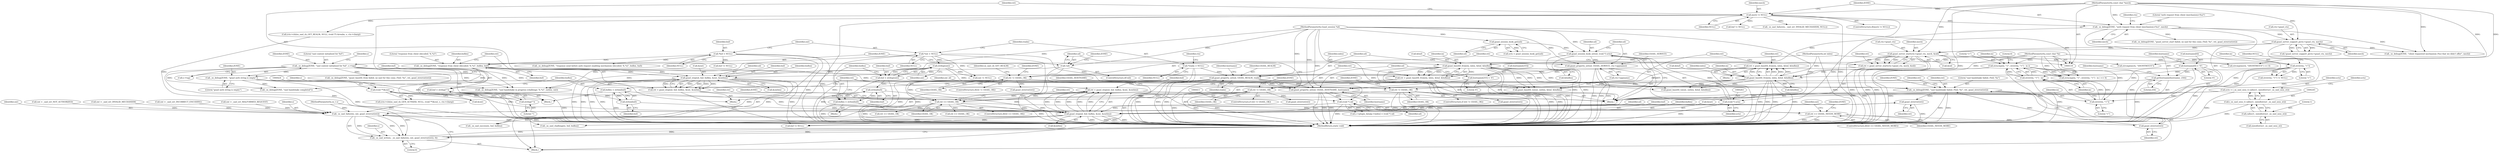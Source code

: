 digraph "0_jabberd2_8416ae54ecefa670534f27a31db71d048b9c7f16_0@API" {
"1000789" [label="(Call,gsasl_strerror(ret))"];
"1000747" [label="(Call,_sx_debug(ZONE, \"sasl handshake failed; (%d): %s\", ret, gsasl_strerror(ret)))"];
"1000396" [label="(Call,_sx_debug(ZONE, \"sasl context initialised for %d\", s->tag))"];
"1000168" [label="(Call,_sx_debug(ZONE, \"auth request from client (mechanism=%s)\", mech))"];
"1000164" [label="(Call,mech != NULL)"];
"1000123" [label="(MethodParameterIn,const char *mech)"];
"1000570" [label="(Call,_sx_debug(ZONE, \"response from client (decoded: %.*s)\", buflen, buf))"];
"1000140" [label="(Call,*buf = NULL)"];
"1000458" [label="(Call,_sx_debug(ZONE, \"gsasl auth string is empty\"))"];
"1000751" [label="(Call,gsasl_strerror(ret))"];
"1000680" [label="(Call,ret == GSASL_NEEDS_MORE)"];
"1000592" [label="(Call,ret == GSASL_OK)"];
"1000506" [label="(Call,ret = gsasl_step(sd, buf, buflen, &out, &outlen))"];
"1000508" [label="(Call,gsasl_step(sd, buf, buflen, &out, &outlen))"];
"1000410" [label="(Call,(void *) sd)"];
"1000288" [label="(Call,gsasl_property_set(sd, GSASL_HOSTNAME, hostname))"];
"1000271" [label="(Call,gsasl_property_set(sd, GSASL_REALM, realm))"];
"1000265" [label="(Call,gsasl_property_set(sd, GSASL_SERVICE, ctx->appname))"];
"1000260" [label="(Call,gsasl_session_hook_set(sd, (void *) sctx))"];
"1000234" [label="(Call,gsasl_session_hook_get(sd))"];
"1000122" [label="(MethodParameterIn,Gsasl_session *sd)"];
"1000262" [label="(Call,(void *) sctx)"];
"1000242" [label="(Call,sctx = (_sx_sasl_sess_t) calloc(1, sizeof(struct _sx_sasl_sess_st)))"];
"1000244" [label="(Call,(_sx_sasl_sess_t) calloc(1, sizeof(struct _sx_sasl_sess_st)))"];
"1000246" [label="(Call,calloc(1, sizeof(struct _sx_sasl_sess_st)))"];
"1000148" [label="(Call,*realm = NULL)"];
"1000283" [label="(Call,hostname[255] = '\0')"];
"1000275" [label="(Call,hostname[0] = '\0')"];
"1000280" [label="(Call,gethostname(hostname, 256))"];
"1000467" [label="(Call,strlen(buf))"];
"1000461" [label="(Call,buf = strdup(\"\"))"];
"1000463" [label="(Call,strdup(\"\"))"];
"1000437" [label="(Call,strlen(buf))"];
"1000431" [label="(Call,buf = strdup(out))"];
"1000433" [label="(Call,strdup(out))"];
"1000144" [label="(Call,*out = NULL)"];
"1000435" [label="(Call,buflen = strlen(buf))"];
"1000465" [label="(Call,buflen = strlen(buf))"];
"1000423" [label="(Call,(void **)&out)"];
"1000575" [label="(Call,ret = gsasl_step(sd, buf, buflen, &out, &outlen))"];
"1000577" [label="(Call,gsasl_step(sd, buf, buflen, &out, &outlen))"];
"1000548" [label="(Call,!sd)"];
"1000481" [label="(Call,ret != GSASL_OK)"];
"1000471" [label="(Call,ret = gsasl_base64_from(in, inlen, &buf, &buflen))"];
"1000473" [label="(Call,gsasl_base64_from(in, inlen, &buf, &buflen))"];
"1000448" [label="(Call,strncmp(in, \"=\", strstr(in, \"<\") - in ))"];
"1000451" [label="(Call,strstr(in, \"<\") - in)"];
"1000452" [label="(Call,strstr(in, \"<\"))"];
"1000443" [label="(Call,strstr(in, \"<\"))"];
"1000124" [label="(MethodParameterIn,const char *in)"];
"1000125" [label="(MethodParameterIn,int inlen)"];
"1000202" [label="(Call,ret != GSASL_OK)"];
"1000192" [label="(Call,ret = gsasl_server_start(ctx->gsasl_ctx, mech, &sd))"];
"1000194" [label="(Call,gsasl_server_start(ctx->gsasl_ctx, mech, &sd))"];
"1000174" [label="(Call,gsasl_server_support_p(ctx->gsasl_ctx, mech))"];
"1000528" [label="(Call,ret != GSASL_OK)"];
"1000518" [label="(Call,ret = gsasl_base64_from(in, inlen, &buf, &buflen))"];
"1000520" [label="(Call,gsasl_base64_from(in, inlen, &buf, &buflen))"];
"1000786" [label="(Call,_sx_sasl_failure(s, out, gsasl_strerror(ret)))"];
"1000784" [label="(Call,_sx_nad_write(s, _sx_sasl_failure(s, out, gsasl_strerror(ret)), 0))"];
"1000786" [label="(Call,_sx_sasl_failure(s, out, gsasl_strerror(ret)))"];
"1000283" [label="(Call,hostname[255] = '\0')"];
"1000204" [label="(Identifier,GSASL_OK)"];
"1000576" [label="(Identifier,ret)"];
"1000465" [label="(Call,buflen = strlen(buf))"];
"1000124" [label="(MethodParameterIn,const char *in)"];
"1000748" [label="(Identifier,ZONE)"];
"1000438" [label="(Identifier,buf)"];
"1000275" [label="(Call,hostname[0] = '\0')"];
"1000279" [label="(Literal,'\0')"];
"1000443" [label="(Call,strstr(in, \"<\"))"];
"1000527" [label="(ControlStructure,if (ret != GSASL_OK))"];
"1000523" [label="(Call,&buf)"];
"1000277" [label="(Identifier,hostname)"];
"1000573" [label="(Identifier,buflen)"];
"1000597" [label="(Identifier,ZONE)"];
"1000507" [label="(Identifier,ret)"];
"1000420" [label="(Call,(ctx->cb)(sx_sasl_cb_GEN_AUTHZID, NULL, (void **)&out, s, ctx->cbarg))"];
"1000252" [label="(Identifier,sctx)"];
"1000463" [label="(Call,strdup(\"\"))"];
"1000536" [label="(Call,gsasl_strerror(ret))"];
"1000203" [label="(Identifier,ret)"];
"1000685" [label="(Identifier,ZONE)"];
"1000458" [label="(Call,_sx_debug(ZONE, \"gsasl auth string is empty\"))"];
"1000264" [label="(Identifier,sctx)"];
"1000399" [label="(Call,s->tag)"];
"1000166" [label="(Identifier,NULL)"];
"1000552" [label="(Identifier,ZONE)"];
"1000754" [label="(Identifier,ret)"];
"1000272" [label="(Identifier,sd)"];
"1000442" [label="(Call,strstr(in, \"<\") != NULL)"];
"1000547" [label="(ControlStructure,if(!sd))"];
"1000609" [label="(Call,ret == GSASL_OK)"];
"1000510" [label="(Identifier,buf)"];
"1000615" [label="(Call,_sx_sasl_success(s, buf, buflen))"];
"1000472" [label="(Identifier,ret)"];
"1000201" [label="(ControlStructure,if(ret != GSASL_OK))"];
"1000548" [label="(Call,!sd)"];
"1000405" [label="(Identifier,s)"];
"1000432" [label="(Identifier,buf)"];
"1000747" [label="(Call,_sx_debug(ZONE, \"sasl handshake failed; (%d): %s\", ret, gsasl_strerror(ret)))"];
"1000260" [label="(Call,gsasl_session_hook_set(sd, (void *) sctx))"];
"1000519" [label="(Identifier,ret)"];
"1000473" [label="(Call,gsasl_base64_from(in, inlen, &buf, &buflen))"];
"1000175" [label="(Call,ctx->gsasl_ctx)"];
"1000180" [label="(Call,_sx_debug(ZONE, \"client requested mechanism (%s) that we didn't offer\", mech))"];
"1000456" [label="(Literal,0)"];
"1000450" [label="(Literal,\"=\")"];
"1000268" [label="(Call,ctx->appname)"];
"1000691" [label="(Call,gsasl_base64_to(out, outlen, &buf, &buflen))"];
"1000434" [label="(Identifier,out)"];
"1000470" [label="(Block,)"];
"1000506" [label="(Call,ret = gsasl_step(sd, buf, buflen, &out, &outlen))"];
"1000246" [label="(Call,calloc(1, sizeof(struct _sx_sasl_sess_st)))"];
"1000486" [label="(Identifier,ZONE)"];
"1000743" [label="(Identifier,out)"];
"1000594" [label="(Identifier,GSASL_OK)"];
"1000222" [label="(Identifier,sx_sasl_cb_GET_REALM)"];
"1000199" [label="(Call,&sd)"];
"1000751" [label="(Call,gsasl_strerror(ret))"];
"1000423" [label="(Call,(void **)&out)"];
"1000460" [label="(Literal,\"gsasl auth string is empty\")"];
"1000165" [label="(Identifier,mech)"];
"1000570" [label="(Call,_sx_debug(ZONE, \"response from client (decoded: %.*s)\", buflen, buf))"];
"1000173" [label="(Call,!gsasl_server_support_p(ctx->gsasl_ctx, mech))"];
"1000752" [label="(Identifier,ret)"];
"1000596" [label="(Call,_sx_debug(ZONE, \"sasl handshake completed\"))"];
"1000679" [label="(ControlStructure,if(ret == GSASL_NEEDS_MORE))"];
"1000520" [label="(Call,gsasl_base64_from(in, inlen, &buf, &buflen))"];
"1000681" [label="(Identifier,ret)"];
"1000194" [label="(Call,gsasl_server_start(ctx->gsasl_ctx, mech, &sd))"];
"1000564" [label="(Call,buf != NULL)"];
"1000682" [label="(Identifier,GSASL_NEEDS_MORE)"];
"1000265" [label="(Call,gsasl_property_set(sd, GSASL_SERVICE, ctx->appname))"];
"1000784" [label="(Call,_sx_nad_write(s, _sx_sasl_failure(s, out, gsasl_strerror(ret)), 0))"];
"1000517" [label="(Block,)"];
"1000592" [label="(Call,ret == GSASL_OK)"];
"1000168" [label="(Call,_sx_debug(ZONE, \"auth request from client (mechanism=%s)\", mech))"];
"1000480" [label="(ControlStructure,if (ret != GSASL_OK))"];
"1000123" [label="(MethodParameterIn,const char *mech)"];
"1000788" [label="(Identifier,out)"];
"1000433" [label="(Call,strdup(out))"];
"1000198" [label="(Identifier,mech)"];
"1000140" [label="(Call,*buf = NULL)"];
"1000261" [label="(Identifier,sd)"];
"1000699" [label="(Call,ret == GSASL_OK)"];
"1000120" [label="(MethodParameterIn,sx_t s)"];
"1000485" [label="(Call,_sx_debug(ZONE, \"gsasl_base64_from failed, no sasl for this conn; (%d): %s\", ret, gsasl_strerror(ret)))"];
"1000415" [label="(Call,strcmp(mech, \"ANONYMOUS\"))"];
"1000419" [label="(Block,)"];
"1000410" [label="(Call,(void *) sd)"];
"1000500" [label="(Call,buf != NULL)"];
"1000144" [label="(Call,*out = NULL)"];
"1000792" [label="(MethodReturn,static void)"];
"1000571" [label="(Identifier,ZONE)"];
"1000577" [label="(Call,gsasl_step(sd, buf, buflen, &out, &outlen))"];
"1000579" [label="(Identifier,buf)"];
"1000235" [label="(Identifier,sd)"];
"1000242" [label="(Call,sctx = (_sx_sasl_sess_t) calloc(1, sizeof(struct _sx_sasl_sess_st)))"];
"1000284" [label="(Call,hostname[255])"];
"1000282" [label="(Literal,256)"];
"1000437" [label="(Call,strlen(buf))"];
"1000742" [label="(Call,out != NULL)"];
"1000446" [label="(Identifier,NULL)"];
"1000148" [label="(Call,*realm = NULL)"];
"1000530" [label="(Identifier,GSASL_OK)"];
"1000287" [label="(Literal,'\0')"];
"1000412" [label="(Identifier,sd)"];
"1000232" [label="(Call,sctx = gsasl_session_hook_get(sd))"];
"1000511" [label="(Identifier,buflen)"];
"1000396" [label="(Call,_sx_debug(ZONE, \"sasl context initialised for %d\", s->tag))"];
"1000448" [label="(Call,strncmp(in, \"=\", strstr(in, \"<\") - in ))"];
"1000549" [label="(Identifier,sd)"];
"1000427" [label="(Identifier,s)"];
"1000474" [label="(Identifier,in)"];
"1000444" [label="(Identifier,in)"];
"1000586" [label="(Call,buf != NULL)"];
"1000451" [label="(Call,strstr(in, \"<\") - in)"];
"1000705" [label="(Call,_sx_sasl_challenge(s, buf, buflen))"];
"1000459" [label="(Identifier,ZONE)"];
"1000169" [label="(Identifier,ZONE)"];
"1000267" [label="(Identifier,GSASL_SERVICE)"];
"1000452" [label="(Call,strstr(in, \"<\"))"];
"1000455" [label="(Identifier,in)"];
"1000461" [label="(Call,buf = strdup(\"\"))"];
"1000285" [label="(Identifier,hostname)"];
"1000291" [label="(Identifier,hostname)"];
"1000476" [label="(Call,&buf)"];
"1000141" [label="(Identifier,buf)"];
"1000186" [label="(Call,_sx_sasl_failure(s, _sasl_err_INVALID_MECHANISM, NULL))"];
"1000750" [label="(Identifier,ret)"];
"1000435" [label="(Call,buflen = strlen(buf))"];
"1000195" [label="(Call,ctx->gsasl_ctx)"];
"1000525" [label="(Call,&buflen)"];
"1000583" [label="(Call,&outlen)"];
"1000447" [label="(Call,strncmp(in, \"=\", strstr(in, \"<\") - in ) == 0)"];
"1000521" [label="(Identifier,in)"];
"1000142" [label="(Identifier,NULL)"];
"1000266" [label="(Identifier,sd)"];
"1000790" [label="(Identifier,ret)"];
"1000489" [label="(Call,gsasl_strerror(ret))"];
"1000234" [label="(Call,gsasl_session_hook_get(sd))"];
"1000765" [label="(Call,out = _sasl_err_NOT_AUTHORIZED)"];
"1000771" [label="(Call,out = _sasl_err_INVALID_MECHANISM)"];
"1000475" [label="(Identifier,inlen)"];
"1000126" [label="(Block,)"];
"1000248" [label="(Call,sizeof(struct _sx_sasl_sess_st))"];
"1000587" [label="(Identifier,buf)"];
"1000468" [label="(Identifier,buf)"];
"1000244" [label="(Call,(_sx_sasl_sess_t) calloc(1, sizeof(struct _sx_sasl_sess_st)))"];
"1000176" [label="(Identifier,ctx)"];
"1000478" [label="(Call,&buflen)"];
"1000431" [label="(Call,buf = strdup(out))"];
"1000170" [label="(Literal,\"auth request from client (mechanism=%s)\")"];
"1000146" [label="(Identifier,NULL)"];
"1000290" [label="(Identifier,GSASL_HOSTNAME)"];
"1000791" [label="(Literal,0)"];
"1000522" [label="(Identifier,inlen)"];
"1000483" [label="(Identifier,GSASL_OK)"];
"1000158" [label="(Identifier,ctx)"];
"1000518" [label="(Call,ret = gsasl_base64_from(in, inlen, &buf, &buflen))"];
"1000271" [label="(Call,gsasl_property_set(sd, GSASL_REALM, realm))"];
"1000163" [label="(ControlStructure,if(mech != NULL))"];
"1000149" [label="(Identifier,realm)"];
"1000293" [label="(Identifier,ext_id)"];
"1000445" [label="(Literal,\"<\")"];
"1000574" [label="(Identifier,buf)"];
"1000122" [label="(MethodParameterIn,Gsasl_session *sd)"];
"1000467" [label="(Call,strlen(buf))"];
"1000572" [label="(Literal,\"response from client (decoded: %.*s)\")"];
"1000471" [label="(Call,ret = gsasl_base64_from(in, inlen, &buf, &buflen))"];
"1000449" [label="(Identifier,in)"];
"1000193" [label="(Identifier,ret)"];
"1000591" [label="(ControlStructure,if(ret == GSASL_OK))"];
"1000684" [label="(Call,_sx_debug(ZONE, \"sasl handshake in progress (challenge: %.*s)\", outlen, out))"];
"1000512" [label="(Call,&out)"];
"1000276" [label="(Call,hostname[0])"];
"1000207" [label="(Identifier,ZONE)"];
"1000262" [label="(Call,(void *) sctx)"];
"1000414" [label="(Call,strcmp(mech, \"ANONYMOUS\") == 0)"];
"1000288" [label="(Call,gsasl_property_set(sd, GSASL_HOSTNAME, hostname))"];
"1000529" [label="(Identifier,ret)"];
"1000464" [label="(Literal,\"\")"];
"1000580" [label="(Identifier,buflen)"];
"1000192" [label="(Call,ret = gsasl_server_start(ctx->gsasl_ctx, mech, &sd))"];
"1000289" [label="(Identifier,sd)"];
"1000575" [label="(Call,ret = gsasl_step(sd, buf, buflen, &out, &outlen))"];
"1000280" [label="(Call,gethostname(hostname, 256))"];
"1000150" [label="(Identifier,NULL)"];
"1000436" [label="(Identifier,buflen)"];
"1000454" [label="(Literal,\"<\")"];
"1000210" [label="(Call,gsasl_strerror(ret))"];
"1000509" [label="(Identifier,sd)"];
"1000581" [label="(Call,&out)"];
"1000125" [label="(MethodParameterIn,int inlen)"];
"1000247" [label="(Literal,1)"];
"1000785" [label="(Identifier,s)"];
"1000164" [label="(Call,mech != NULL)"];
"1000174" [label="(Call,gsasl_server_support_p(ctx->gsasl_ctx, mech))"];
"1000514" [label="(Call,&outlen)"];
"1000578" [label="(Identifier,sd)"];
"1000776" [label="(Call,out = _sasl_err_INCORRECT_ENCODING)"];
"1000508" [label="(Call,gsasl_step(sd, buf, buflen, &out, &outlen))"];
"1000453" [label="(Identifier,in)"];
"1000145" [label="(Identifier,out)"];
"1000171" [label="(Identifier,mech)"];
"1000397" [label="(Identifier,ZONE)"];
"1000457" [label="(Block,)"];
"1000281" [label="(Identifier,hostname)"];
"1000601" [label="(Call,gsasl_base64_to(out, outlen, &buf, &buflen))"];
"1000402" [label="(Call,s->plugin_data[p->index] = (void *) sd)"];
"1000178" [label="(Identifier,mech)"];
"1000680" [label="(Call,ret == GSASL_NEEDS_MORE)"];
"1000466" [label="(Identifier,buflen)"];
"1000781" [label="(Call,out = _sasl_err_MALFORMED_REQUEST)"];
"1000593" [label="(Identifier,ret)"];
"1000787" [label="(Identifier,s)"];
"1000273" [label="(Identifier,GSASL_REALM)"];
"1000528" [label="(Call,ret != GSASL_OK)"];
"1000749" [label="(Literal,\"sasl handshake failed; (%d): %s\")"];
"1000221" [label="(Call,(ctx->cb)(sx_sasl_cb_GET_REALM, NULL, (void **) &realm, s, ctx->cbarg))"];
"1000425" [label="(Call,&out)"];
"1000206" [label="(Call,_sx_debug(ZONE, \"gsasl_server_start failed, no sasl for this conn; (%d): %s\", ret, gsasl_strerror(ret)))"];
"1000482" [label="(Identifier,ret)"];
"1000551" [label="(Call,_sx_debug(ZONE, \"response send before auth request enabling mechanism (decoded: %.*s)\", buflen, buf))"];
"1000789" [label="(Call,gsasl_strerror(ret))"];
"1000243" [label="(Identifier,sctx)"];
"1000398" [label="(Literal,\"sasl context initialised for %d\")"];
"1000462" [label="(Identifier,buf)"];
"1000202" [label="(Call,ret != GSASL_OK)"];
"1000481" [label="(Call,ret != GSASL_OK)"];
"1000167" [label="(Block,)"];
"1000274" [label="(Identifier,realm)"];
"1000533" [label="(Identifier,ZONE)"];
"1000789" -> "1000786"  [label="AST: "];
"1000789" -> "1000790"  [label="CFG: "];
"1000790" -> "1000789"  [label="AST: "];
"1000786" -> "1000789"  [label="CFG: "];
"1000789" -> "1000792"  [label="DDG: "];
"1000789" -> "1000786"  [label="DDG: "];
"1000747" -> "1000789"  [label="DDG: "];
"1000747" -> "1000126"  [label="AST: "];
"1000747" -> "1000751"  [label="CFG: "];
"1000748" -> "1000747"  [label="AST: "];
"1000749" -> "1000747"  [label="AST: "];
"1000750" -> "1000747"  [label="AST: "];
"1000751" -> "1000747"  [label="AST: "];
"1000754" -> "1000747"  [label="CFG: "];
"1000747" -> "1000792"  [label="DDG: "];
"1000747" -> "1000792"  [label="DDG: "];
"1000396" -> "1000747"  [label="DDG: "];
"1000570" -> "1000747"  [label="DDG: "];
"1000458" -> "1000747"  [label="DDG: "];
"1000751" -> "1000747"  [label="DDG: "];
"1000396" -> "1000167"  [label="AST: "];
"1000396" -> "1000399"  [label="CFG: "];
"1000397" -> "1000396"  [label="AST: "];
"1000398" -> "1000396"  [label="AST: "];
"1000399" -> "1000396"  [label="AST: "];
"1000405" -> "1000396"  [label="CFG: "];
"1000396" -> "1000792"  [label="DDG: "];
"1000396" -> "1000792"  [label="DDG: "];
"1000168" -> "1000396"  [label="DDG: "];
"1000396" -> "1000458"  [label="DDG: "];
"1000396" -> "1000485"  [label="DDG: "];
"1000396" -> "1000596"  [label="DDG: "];
"1000396" -> "1000684"  [label="DDG: "];
"1000168" -> "1000167"  [label="AST: "];
"1000168" -> "1000171"  [label="CFG: "];
"1000169" -> "1000168"  [label="AST: "];
"1000170" -> "1000168"  [label="AST: "];
"1000171" -> "1000168"  [label="AST: "];
"1000176" -> "1000168"  [label="CFG: "];
"1000168" -> "1000792"  [label="DDG: "];
"1000164" -> "1000168"  [label="DDG: "];
"1000123" -> "1000168"  [label="DDG: "];
"1000168" -> "1000174"  [label="DDG: "];
"1000168" -> "1000180"  [label="DDG: "];
"1000168" -> "1000206"  [label="DDG: "];
"1000164" -> "1000163"  [label="AST: "];
"1000164" -> "1000166"  [label="CFG: "];
"1000165" -> "1000164"  [label="AST: "];
"1000166" -> "1000164"  [label="AST: "];
"1000169" -> "1000164"  [label="CFG: "];
"1000519" -> "1000164"  [label="CFG: "];
"1000164" -> "1000792"  [label="DDG: "];
"1000164" -> "1000792"  [label="DDG: "];
"1000164" -> "1000792"  [label="DDG: "];
"1000123" -> "1000164"  [label="DDG: "];
"1000164" -> "1000186"  [label="DDG: "];
"1000164" -> "1000221"  [label="DDG: "];
"1000164" -> "1000564"  [label="DDG: "];
"1000164" -> "1000586"  [label="DDG: "];
"1000123" -> "1000119"  [label="AST: "];
"1000123" -> "1000792"  [label="DDG: "];
"1000123" -> "1000174"  [label="DDG: "];
"1000123" -> "1000180"  [label="DDG: "];
"1000123" -> "1000194"  [label="DDG: "];
"1000123" -> "1000414"  [label="DDG: "];
"1000123" -> "1000415"  [label="DDG: "];
"1000570" -> "1000517"  [label="AST: "];
"1000570" -> "1000574"  [label="CFG: "];
"1000571" -> "1000570"  [label="AST: "];
"1000572" -> "1000570"  [label="AST: "];
"1000573" -> "1000570"  [label="AST: "];
"1000574" -> "1000570"  [label="AST: "];
"1000576" -> "1000570"  [label="CFG: "];
"1000570" -> "1000792"  [label="DDG: "];
"1000140" -> "1000570"  [label="DDG: "];
"1000570" -> "1000577"  [label="DDG: "];
"1000570" -> "1000577"  [label="DDG: "];
"1000570" -> "1000596"  [label="DDG: "];
"1000570" -> "1000684"  [label="DDG: "];
"1000140" -> "1000126"  [label="AST: "];
"1000140" -> "1000142"  [label="CFG: "];
"1000141" -> "1000140"  [label="AST: "];
"1000142" -> "1000140"  [label="AST: "];
"1000145" -> "1000140"  [label="CFG: "];
"1000140" -> "1000792"  [label="DDG: "];
"1000140" -> "1000500"  [label="DDG: "];
"1000140" -> "1000508"  [label="DDG: "];
"1000140" -> "1000551"  [label="DDG: "];
"1000458" -> "1000457"  [label="AST: "];
"1000458" -> "1000460"  [label="CFG: "];
"1000459" -> "1000458"  [label="AST: "];
"1000460" -> "1000458"  [label="AST: "];
"1000462" -> "1000458"  [label="CFG: "];
"1000458" -> "1000792"  [label="DDG: "];
"1000458" -> "1000596"  [label="DDG: "];
"1000458" -> "1000684"  [label="DDG: "];
"1000751" -> "1000752"  [label="CFG: "];
"1000752" -> "1000751"  [label="AST: "];
"1000680" -> "1000751"  [label="DDG: "];
"1000680" -> "1000679"  [label="AST: "];
"1000680" -> "1000682"  [label="CFG: "];
"1000681" -> "1000680"  [label="AST: "];
"1000682" -> "1000680"  [label="AST: "];
"1000685" -> "1000680"  [label="CFG: "];
"1000743" -> "1000680"  [label="CFG: "];
"1000680" -> "1000792"  [label="DDG: "];
"1000680" -> "1000792"  [label="DDG: "];
"1000592" -> "1000680"  [label="DDG: "];
"1000592" -> "1000591"  [label="AST: "];
"1000592" -> "1000594"  [label="CFG: "];
"1000593" -> "1000592"  [label="AST: "];
"1000594" -> "1000592"  [label="AST: "];
"1000597" -> "1000592"  [label="CFG: "];
"1000681" -> "1000592"  [label="CFG: "];
"1000592" -> "1000792"  [label="DDG: "];
"1000592" -> "1000792"  [label="DDG: "];
"1000506" -> "1000592"  [label="DDG: "];
"1000575" -> "1000592"  [label="DDG: "];
"1000481" -> "1000592"  [label="DDG: "];
"1000528" -> "1000592"  [label="DDG: "];
"1000202" -> "1000592"  [label="DDG: "];
"1000592" -> "1000609"  [label="DDG: "];
"1000592" -> "1000699"  [label="DDG: "];
"1000506" -> "1000167"  [label="AST: "];
"1000506" -> "1000508"  [label="CFG: "];
"1000507" -> "1000506"  [label="AST: "];
"1000508" -> "1000506"  [label="AST: "];
"1000587" -> "1000506"  [label="CFG: "];
"1000506" -> "1000792"  [label="DDG: "];
"1000508" -> "1000506"  [label="DDG: "];
"1000508" -> "1000506"  [label="DDG: "];
"1000508" -> "1000506"  [label="DDG: "];
"1000508" -> "1000506"  [label="DDG: "];
"1000508" -> "1000506"  [label="DDG: "];
"1000508" -> "1000514"  [label="CFG: "];
"1000509" -> "1000508"  [label="AST: "];
"1000510" -> "1000508"  [label="AST: "];
"1000511" -> "1000508"  [label="AST: "];
"1000512" -> "1000508"  [label="AST: "];
"1000514" -> "1000508"  [label="AST: "];
"1000508" -> "1000792"  [label="DDG: "];
"1000508" -> "1000792"  [label="DDG: "];
"1000508" -> "1000792"  [label="DDG: "];
"1000508" -> "1000792"  [label="DDG: "];
"1000410" -> "1000508"  [label="DDG: "];
"1000122" -> "1000508"  [label="DDG: "];
"1000467" -> "1000508"  [label="DDG: "];
"1000437" -> "1000508"  [label="DDG: "];
"1000435" -> "1000508"  [label="DDG: "];
"1000465" -> "1000508"  [label="DDG: "];
"1000423" -> "1000508"  [label="DDG: "];
"1000508" -> "1000586"  [label="DDG: "];
"1000508" -> "1000615"  [label="DDG: "];
"1000508" -> "1000705"  [label="DDG: "];
"1000410" -> "1000402"  [label="AST: "];
"1000410" -> "1000412"  [label="CFG: "];
"1000411" -> "1000410"  [label="AST: "];
"1000412" -> "1000410"  [label="AST: "];
"1000402" -> "1000410"  [label="CFG: "];
"1000410" -> "1000792"  [label="DDG: "];
"1000410" -> "1000402"  [label="DDG: "];
"1000288" -> "1000410"  [label="DDG: "];
"1000122" -> "1000410"  [label="DDG: "];
"1000288" -> "1000167"  [label="AST: "];
"1000288" -> "1000291"  [label="CFG: "];
"1000289" -> "1000288"  [label="AST: "];
"1000290" -> "1000288"  [label="AST: "];
"1000291" -> "1000288"  [label="AST: "];
"1000293" -> "1000288"  [label="CFG: "];
"1000288" -> "1000792"  [label="DDG: "];
"1000288" -> "1000792"  [label="DDG: "];
"1000288" -> "1000792"  [label="DDG: "];
"1000271" -> "1000288"  [label="DDG: "];
"1000122" -> "1000288"  [label="DDG: "];
"1000283" -> "1000288"  [label="DDG: "];
"1000275" -> "1000288"  [label="DDG: "];
"1000280" -> "1000288"  [label="DDG: "];
"1000271" -> "1000167"  [label="AST: "];
"1000271" -> "1000274"  [label="CFG: "];
"1000272" -> "1000271"  [label="AST: "];
"1000273" -> "1000271"  [label="AST: "];
"1000274" -> "1000271"  [label="AST: "];
"1000277" -> "1000271"  [label="CFG: "];
"1000271" -> "1000792"  [label="DDG: "];
"1000271" -> "1000792"  [label="DDG: "];
"1000271" -> "1000792"  [label="DDG: "];
"1000265" -> "1000271"  [label="DDG: "];
"1000122" -> "1000271"  [label="DDG: "];
"1000148" -> "1000271"  [label="DDG: "];
"1000265" -> "1000167"  [label="AST: "];
"1000265" -> "1000268"  [label="CFG: "];
"1000266" -> "1000265"  [label="AST: "];
"1000267" -> "1000265"  [label="AST: "];
"1000268" -> "1000265"  [label="AST: "];
"1000272" -> "1000265"  [label="CFG: "];
"1000265" -> "1000792"  [label="DDG: "];
"1000265" -> "1000792"  [label="DDG: "];
"1000265" -> "1000792"  [label="DDG: "];
"1000260" -> "1000265"  [label="DDG: "];
"1000122" -> "1000265"  [label="DDG: "];
"1000260" -> "1000167"  [label="AST: "];
"1000260" -> "1000262"  [label="CFG: "];
"1000261" -> "1000260"  [label="AST: "];
"1000262" -> "1000260"  [label="AST: "];
"1000266" -> "1000260"  [label="CFG: "];
"1000260" -> "1000792"  [label="DDG: "];
"1000260" -> "1000792"  [label="DDG: "];
"1000234" -> "1000260"  [label="DDG: "];
"1000122" -> "1000260"  [label="DDG: "];
"1000262" -> "1000260"  [label="DDG: "];
"1000234" -> "1000232"  [label="AST: "];
"1000234" -> "1000235"  [label="CFG: "];
"1000235" -> "1000234"  [label="AST: "];
"1000232" -> "1000234"  [label="CFG: "];
"1000234" -> "1000232"  [label="DDG: "];
"1000122" -> "1000234"  [label="DDG: "];
"1000122" -> "1000119"  [label="AST: "];
"1000122" -> "1000792"  [label="DDG: "];
"1000122" -> "1000548"  [label="DDG: "];
"1000122" -> "1000577"  [label="DDG: "];
"1000262" -> "1000264"  [label="CFG: "];
"1000263" -> "1000262"  [label="AST: "];
"1000264" -> "1000262"  [label="AST: "];
"1000262" -> "1000792"  [label="DDG: "];
"1000242" -> "1000262"  [label="DDG: "];
"1000242" -> "1000167"  [label="AST: "];
"1000242" -> "1000244"  [label="CFG: "];
"1000243" -> "1000242"  [label="AST: "];
"1000244" -> "1000242"  [label="AST: "];
"1000252" -> "1000242"  [label="CFG: "];
"1000242" -> "1000792"  [label="DDG: "];
"1000244" -> "1000242"  [label="DDG: "];
"1000244" -> "1000246"  [label="CFG: "];
"1000245" -> "1000244"  [label="AST: "];
"1000246" -> "1000244"  [label="AST: "];
"1000244" -> "1000792"  [label="DDG: "];
"1000246" -> "1000244"  [label="DDG: "];
"1000246" -> "1000248"  [label="CFG: "];
"1000247" -> "1000246"  [label="AST: "];
"1000248" -> "1000246"  [label="AST: "];
"1000148" -> "1000126"  [label="AST: "];
"1000148" -> "1000150"  [label="CFG: "];
"1000149" -> "1000148"  [label="AST: "];
"1000150" -> "1000148"  [label="AST: "];
"1000158" -> "1000148"  [label="CFG: "];
"1000148" -> "1000792"  [label="DDG: "];
"1000283" -> "1000167"  [label="AST: "];
"1000283" -> "1000287"  [label="CFG: "];
"1000284" -> "1000283"  [label="AST: "];
"1000287" -> "1000283"  [label="AST: "];
"1000289" -> "1000283"  [label="CFG: "];
"1000283" -> "1000792"  [label="DDG: "];
"1000275" -> "1000167"  [label="AST: "];
"1000275" -> "1000279"  [label="CFG: "];
"1000276" -> "1000275"  [label="AST: "];
"1000279" -> "1000275"  [label="AST: "];
"1000281" -> "1000275"  [label="CFG: "];
"1000275" -> "1000792"  [label="DDG: "];
"1000275" -> "1000280"  [label="DDG: "];
"1000280" -> "1000167"  [label="AST: "];
"1000280" -> "1000282"  [label="CFG: "];
"1000281" -> "1000280"  [label="AST: "];
"1000282" -> "1000280"  [label="AST: "];
"1000285" -> "1000280"  [label="CFG: "];
"1000280" -> "1000792"  [label="DDG: "];
"1000467" -> "1000465"  [label="AST: "];
"1000467" -> "1000468"  [label="CFG: "];
"1000468" -> "1000467"  [label="AST: "];
"1000465" -> "1000467"  [label="CFG: "];
"1000467" -> "1000465"  [label="DDG: "];
"1000461" -> "1000467"  [label="DDG: "];
"1000461" -> "1000457"  [label="AST: "];
"1000461" -> "1000463"  [label="CFG: "];
"1000462" -> "1000461"  [label="AST: "];
"1000463" -> "1000461"  [label="AST: "];
"1000466" -> "1000461"  [label="CFG: "];
"1000461" -> "1000792"  [label="DDG: "];
"1000463" -> "1000461"  [label="DDG: "];
"1000463" -> "1000464"  [label="CFG: "];
"1000464" -> "1000463"  [label="AST: "];
"1000437" -> "1000435"  [label="AST: "];
"1000437" -> "1000438"  [label="CFG: "];
"1000438" -> "1000437"  [label="AST: "];
"1000435" -> "1000437"  [label="CFG: "];
"1000437" -> "1000435"  [label="DDG: "];
"1000431" -> "1000437"  [label="DDG: "];
"1000431" -> "1000419"  [label="AST: "];
"1000431" -> "1000433"  [label="CFG: "];
"1000432" -> "1000431"  [label="AST: "];
"1000433" -> "1000431"  [label="AST: "];
"1000436" -> "1000431"  [label="CFG: "];
"1000431" -> "1000792"  [label="DDG: "];
"1000433" -> "1000431"  [label="DDG: "];
"1000433" -> "1000434"  [label="CFG: "];
"1000434" -> "1000433"  [label="AST: "];
"1000144" -> "1000433"  [label="DDG: "];
"1000433" -> "1000601"  [label="DDG: "];
"1000433" -> "1000684"  [label="DDG: "];
"1000433" -> "1000742"  [label="DDG: "];
"1000144" -> "1000126"  [label="AST: "];
"1000144" -> "1000146"  [label="CFG: "];
"1000145" -> "1000144"  [label="AST: "];
"1000146" -> "1000144"  [label="AST: "];
"1000149" -> "1000144"  [label="CFG: "];
"1000144" -> "1000792"  [label="DDG: "];
"1000144" -> "1000601"  [label="DDG: "];
"1000144" -> "1000684"  [label="DDG: "];
"1000144" -> "1000742"  [label="DDG: "];
"1000435" -> "1000419"  [label="AST: "];
"1000436" -> "1000435"  [label="AST: "];
"1000507" -> "1000435"  [label="CFG: "];
"1000435" -> "1000792"  [label="DDG: "];
"1000465" -> "1000457"  [label="AST: "];
"1000466" -> "1000465"  [label="AST: "];
"1000507" -> "1000465"  [label="CFG: "];
"1000465" -> "1000792"  [label="DDG: "];
"1000423" -> "1000420"  [label="AST: "];
"1000423" -> "1000425"  [label="CFG: "];
"1000424" -> "1000423"  [label="AST: "];
"1000425" -> "1000423"  [label="AST: "];
"1000427" -> "1000423"  [label="CFG: "];
"1000423" -> "1000420"  [label="DDG: "];
"1000575" -> "1000517"  [label="AST: "];
"1000575" -> "1000577"  [label="CFG: "];
"1000576" -> "1000575"  [label="AST: "];
"1000577" -> "1000575"  [label="AST: "];
"1000587" -> "1000575"  [label="CFG: "];
"1000575" -> "1000792"  [label="DDG: "];
"1000577" -> "1000575"  [label="DDG: "];
"1000577" -> "1000575"  [label="DDG: "];
"1000577" -> "1000575"  [label="DDG: "];
"1000577" -> "1000575"  [label="DDG: "];
"1000577" -> "1000575"  [label="DDG: "];
"1000577" -> "1000583"  [label="CFG: "];
"1000578" -> "1000577"  [label="AST: "];
"1000579" -> "1000577"  [label="AST: "];
"1000580" -> "1000577"  [label="AST: "];
"1000581" -> "1000577"  [label="AST: "];
"1000583" -> "1000577"  [label="AST: "];
"1000577" -> "1000792"  [label="DDG: "];
"1000577" -> "1000792"  [label="DDG: "];
"1000577" -> "1000792"  [label="DDG: "];
"1000577" -> "1000792"  [label="DDG: "];
"1000548" -> "1000577"  [label="DDG: "];
"1000577" -> "1000586"  [label="DDG: "];
"1000577" -> "1000615"  [label="DDG: "];
"1000577" -> "1000705"  [label="DDG: "];
"1000548" -> "1000547"  [label="AST: "];
"1000548" -> "1000549"  [label="CFG: "];
"1000549" -> "1000548"  [label="AST: "];
"1000552" -> "1000548"  [label="CFG: "];
"1000571" -> "1000548"  [label="CFG: "];
"1000548" -> "1000792"  [label="DDG: "];
"1000548" -> "1000792"  [label="DDG: "];
"1000481" -> "1000480"  [label="AST: "];
"1000481" -> "1000483"  [label="CFG: "];
"1000482" -> "1000481"  [label="AST: "];
"1000483" -> "1000481"  [label="AST: "];
"1000486" -> "1000481"  [label="CFG: "];
"1000507" -> "1000481"  [label="CFG: "];
"1000481" -> "1000792"  [label="DDG: "];
"1000481" -> "1000792"  [label="DDG: "];
"1000471" -> "1000481"  [label="DDG: "];
"1000202" -> "1000481"  [label="DDG: "];
"1000481" -> "1000489"  [label="DDG: "];
"1000471" -> "1000470"  [label="AST: "];
"1000471" -> "1000473"  [label="CFG: "];
"1000472" -> "1000471"  [label="AST: "];
"1000473" -> "1000471"  [label="AST: "];
"1000482" -> "1000471"  [label="CFG: "];
"1000471" -> "1000792"  [label="DDG: "];
"1000473" -> "1000471"  [label="DDG: "];
"1000473" -> "1000471"  [label="DDG: "];
"1000473" -> "1000471"  [label="DDG: "];
"1000473" -> "1000471"  [label="DDG: "];
"1000473" -> "1000478"  [label="CFG: "];
"1000474" -> "1000473"  [label="AST: "];
"1000475" -> "1000473"  [label="AST: "];
"1000476" -> "1000473"  [label="AST: "];
"1000478" -> "1000473"  [label="AST: "];
"1000473" -> "1000792"  [label="DDG: "];
"1000473" -> "1000792"  [label="DDG: "];
"1000473" -> "1000792"  [label="DDG: "];
"1000473" -> "1000792"  [label="DDG: "];
"1000448" -> "1000473"  [label="DDG: "];
"1000443" -> "1000473"  [label="DDG: "];
"1000124" -> "1000473"  [label="DDG: "];
"1000125" -> "1000473"  [label="DDG: "];
"1000473" -> "1000601"  [label="DDG: "];
"1000473" -> "1000601"  [label="DDG: "];
"1000473" -> "1000691"  [label="DDG: "];
"1000473" -> "1000691"  [label="DDG: "];
"1000448" -> "1000447"  [label="AST: "];
"1000448" -> "1000451"  [label="CFG: "];
"1000449" -> "1000448"  [label="AST: "];
"1000450" -> "1000448"  [label="AST: "];
"1000451" -> "1000448"  [label="AST: "];
"1000456" -> "1000448"  [label="CFG: "];
"1000448" -> "1000792"  [label="DDG: "];
"1000448" -> "1000792"  [label="DDG: "];
"1000448" -> "1000447"  [label="DDG: "];
"1000448" -> "1000447"  [label="DDG: "];
"1000448" -> "1000447"  [label="DDG: "];
"1000451" -> "1000448"  [label="DDG: "];
"1000451" -> "1000448"  [label="DDG: "];
"1000124" -> "1000448"  [label="DDG: "];
"1000451" -> "1000455"  [label="CFG: "];
"1000452" -> "1000451"  [label="AST: "];
"1000455" -> "1000451"  [label="AST: "];
"1000451" -> "1000792"  [label="DDG: "];
"1000452" -> "1000451"  [label="DDG: "];
"1000452" -> "1000451"  [label="DDG: "];
"1000124" -> "1000451"  [label="DDG: "];
"1000452" -> "1000454"  [label="CFG: "];
"1000453" -> "1000452"  [label="AST: "];
"1000454" -> "1000452"  [label="AST: "];
"1000455" -> "1000452"  [label="CFG: "];
"1000443" -> "1000452"  [label="DDG: "];
"1000124" -> "1000452"  [label="DDG: "];
"1000443" -> "1000442"  [label="AST: "];
"1000443" -> "1000445"  [label="CFG: "];
"1000444" -> "1000443"  [label="AST: "];
"1000445" -> "1000443"  [label="AST: "];
"1000446" -> "1000443"  [label="CFG: "];
"1000443" -> "1000792"  [label="DDG: "];
"1000443" -> "1000442"  [label="DDG: "];
"1000443" -> "1000442"  [label="DDG: "];
"1000124" -> "1000443"  [label="DDG: "];
"1000124" -> "1000119"  [label="AST: "];
"1000124" -> "1000792"  [label="DDG: "];
"1000124" -> "1000520"  [label="DDG: "];
"1000125" -> "1000119"  [label="AST: "];
"1000125" -> "1000792"  [label="DDG: "];
"1000125" -> "1000520"  [label="DDG: "];
"1000202" -> "1000201"  [label="AST: "];
"1000202" -> "1000204"  [label="CFG: "];
"1000203" -> "1000202"  [label="AST: "];
"1000204" -> "1000202"  [label="AST: "];
"1000207" -> "1000202"  [label="CFG: "];
"1000222" -> "1000202"  [label="CFG: "];
"1000202" -> "1000792"  [label="DDG: "];
"1000202" -> "1000792"  [label="DDG: "];
"1000192" -> "1000202"  [label="DDG: "];
"1000202" -> "1000210"  [label="DDG: "];
"1000192" -> "1000167"  [label="AST: "];
"1000192" -> "1000194"  [label="CFG: "];
"1000193" -> "1000192"  [label="AST: "];
"1000194" -> "1000192"  [label="AST: "];
"1000203" -> "1000192"  [label="CFG: "];
"1000192" -> "1000792"  [label="DDG: "];
"1000194" -> "1000192"  [label="DDG: "];
"1000194" -> "1000192"  [label="DDG: "];
"1000194" -> "1000192"  [label="DDG: "];
"1000194" -> "1000199"  [label="CFG: "];
"1000195" -> "1000194"  [label="AST: "];
"1000198" -> "1000194"  [label="AST: "];
"1000199" -> "1000194"  [label="AST: "];
"1000194" -> "1000792"  [label="DDG: "];
"1000194" -> "1000792"  [label="DDG: "];
"1000194" -> "1000792"  [label="DDG: "];
"1000174" -> "1000194"  [label="DDG: "];
"1000174" -> "1000194"  [label="DDG: "];
"1000194" -> "1000414"  [label="DDG: "];
"1000194" -> "1000415"  [label="DDG: "];
"1000174" -> "1000173"  [label="AST: "];
"1000174" -> "1000178"  [label="CFG: "];
"1000175" -> "1000174"  [label="AST: "];
"1000178" -> "1000174"  [label="AST: "];
"1000173" -> "1000174"  [label="CFG: "];
"1000174" -> "1000792"  [label="DDG: "];
"1000174" -> "1000173"  [label="DDG: "];
"1000174" -> "1000173"  [label="DDG: "];
"1000174" -> "1000180"  [label="DDG: "];
"1000528" -> "1000527"  [label="AST: "];
"1000528" -> "1000530"  [label="CFG: "];
"1000529" -> "1000528"  [label="AST: "];
"1000530" -> "1000528"  [label="AST: "];
"1000533" -> "1000528"  [label="CFG: "];
"1000549" -> "1000528"  [label="CFG: "];
"1000528" -> "1000792"  [label="DDG: "];
"1000528" -> "1000792"  [label="DDG: "];
"1000528" -> "1000792"  [label="DDG: "];
"1000518" -> "1000528"  [label="DDG: "];
"1000528" -> "1000536"  [label="DDG: "];
"1000518" -> "1000517"  [label="AST: "];
"1000518" -> "1000520"  [label="CFG: "];
"1000519" -> "1000518"  [label="AST: "];
"1000520" -> "1000518"  [label="AST: "];
"1000529" -> "1000518"  [label="CFG: "];
"1000518" -> "1000792"  [label="DDG: "];
"1000520" -> "1000518"  [label="DDG: "];
"1000520" -> "1000518"  [label="DDG: "];
"1000520" -> "1000518"  [label="DDG: "];
"1000520" -> "1000518"  [label="DDG: "];
"1000520" -> "1000525"  [label="CFG: "];
"1000521" -> "1000520"  [label="AST: "];
"1000522" -> "1000520"  [label="AST: "];
"1000523" -> "1000520"  [label="AST: "];
"1000525" -> "1000520"  [label="AST: "];
"1000520" -> "1000792"  [label="DDG: "];
"1000520" -> "1000792"  [label="DDG: "];
"1000520" -> "1000792"  [label="DDG: "];
"1000520" -> "1000792"  [label="DDG: "];
"1000520" -> "1000601"  [label="DDG: "];
"1000520" -> "1000601"  [label="DDG: "];
"1000520" -> "1000691"  [label="DDG: "];
"1000520" -> "1000691"  [label="DDG: "];
"1000786" -> "1000784"  [label="AST: "];
"1000787" -> "1000786"  [label="AST: "];
"1000788" -> "1000786"  [label="AST: "];
"1000791" -> "1000786"  [label="CFG: "];
"1000786" -> "1000792"  [label="DDG: "];
"1000786" -> "1000792"  [label="DDG: "];
"1000786" -> "1000784"  [label="DDG: "];
"1000786" -> "1000784"  [label="DDG: "];
"1000786" -> "1000784"  [label="DDG: "];
"1000420" -> "1000786"  [label="DDG: "];
"1000120" -> "1000786"  [label="DDG: "];
"1000221" -> "1000786"  [label="DDG: "];
"1000781" -> "1000786"  [label="DDG: "];
"1000776" -> "1000786"  [label="DDG: "];
"1000765" -> "1000786"  [label="DDG: "];
"1000771" -> "1000786"  [label="DDG: "];
"1000784" -> "1000126"  [label="AST: "];
"1000784" -> "1000791"  [label="CFG: "];
"1000785" -> "1000784"  [label="AST: "];
"1000791" -> "1000784"  [label="AST: "];
"1000792" -> "1000784"  [label="CFG: "];
"1000784" -> "1000792"  [label="DDG: "];
"1000784" -> "1000792"  [label="DDG: "];
"1000784" -> "1000792"  [label="DDG: "];
"1000120" -> "1000784"  [label="DDG: "];
}
